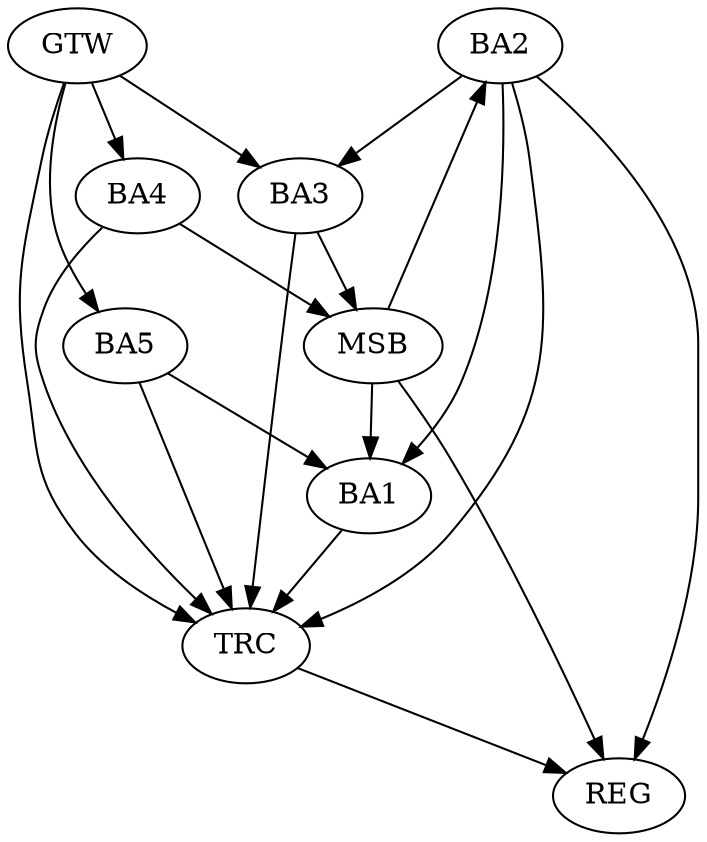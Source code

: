 strict digraph G {
  BA1 [ label="BA1" ];
  BA2 [ label="BA2" ];
  BA3 [ label="BA3" ];
  BA4 [ label="BA4" ];
  BA5 [ label="BA5" ];
  GTW [ label="GTW" ];
  REG [ label="REG" ];
  MSB [ label="MSB" ];
  TRC [ label="TRC" ];
  BA2 -> BA1;
  BA5 -> BA1;
  GTW -> BA3;
  GTW -> BA4;
  GTW -> BA5;
  BA2 -> REG;
  MSB -> BA2;
  MSB -> REG;
  BA3 -> MSB;
  MSB -> BA1;
  BA4 -> MSB;
  BA1 -> TRC;
  BA2 -> TRC;
  BA3 -> TRC;
  BA4 -> TRC;
  BA5 -> TRC;
  GTW -> TRC;
  TRC -> REG;
  BA2 -> BA3;
}
